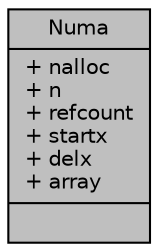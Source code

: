 digraph "Numa"
{
 // LATEX_PDF_SIZE
  edge [fontname="Helvetica",fontsize="10",labelfontname="Helvetica",labelfontsize="10"];
  node [fontname="Helvetica",fontsize="10",shape=record];
  Node1 [label="{Numa\n|+ nalloc\l+ n\l+ refcount\l+ startx\l+ delx\l+ array\l|}",height=0.2,width=0.4,color="black", fillcolor="grey75", style="filled", fontcolor="black",tooltip=" "];
}

